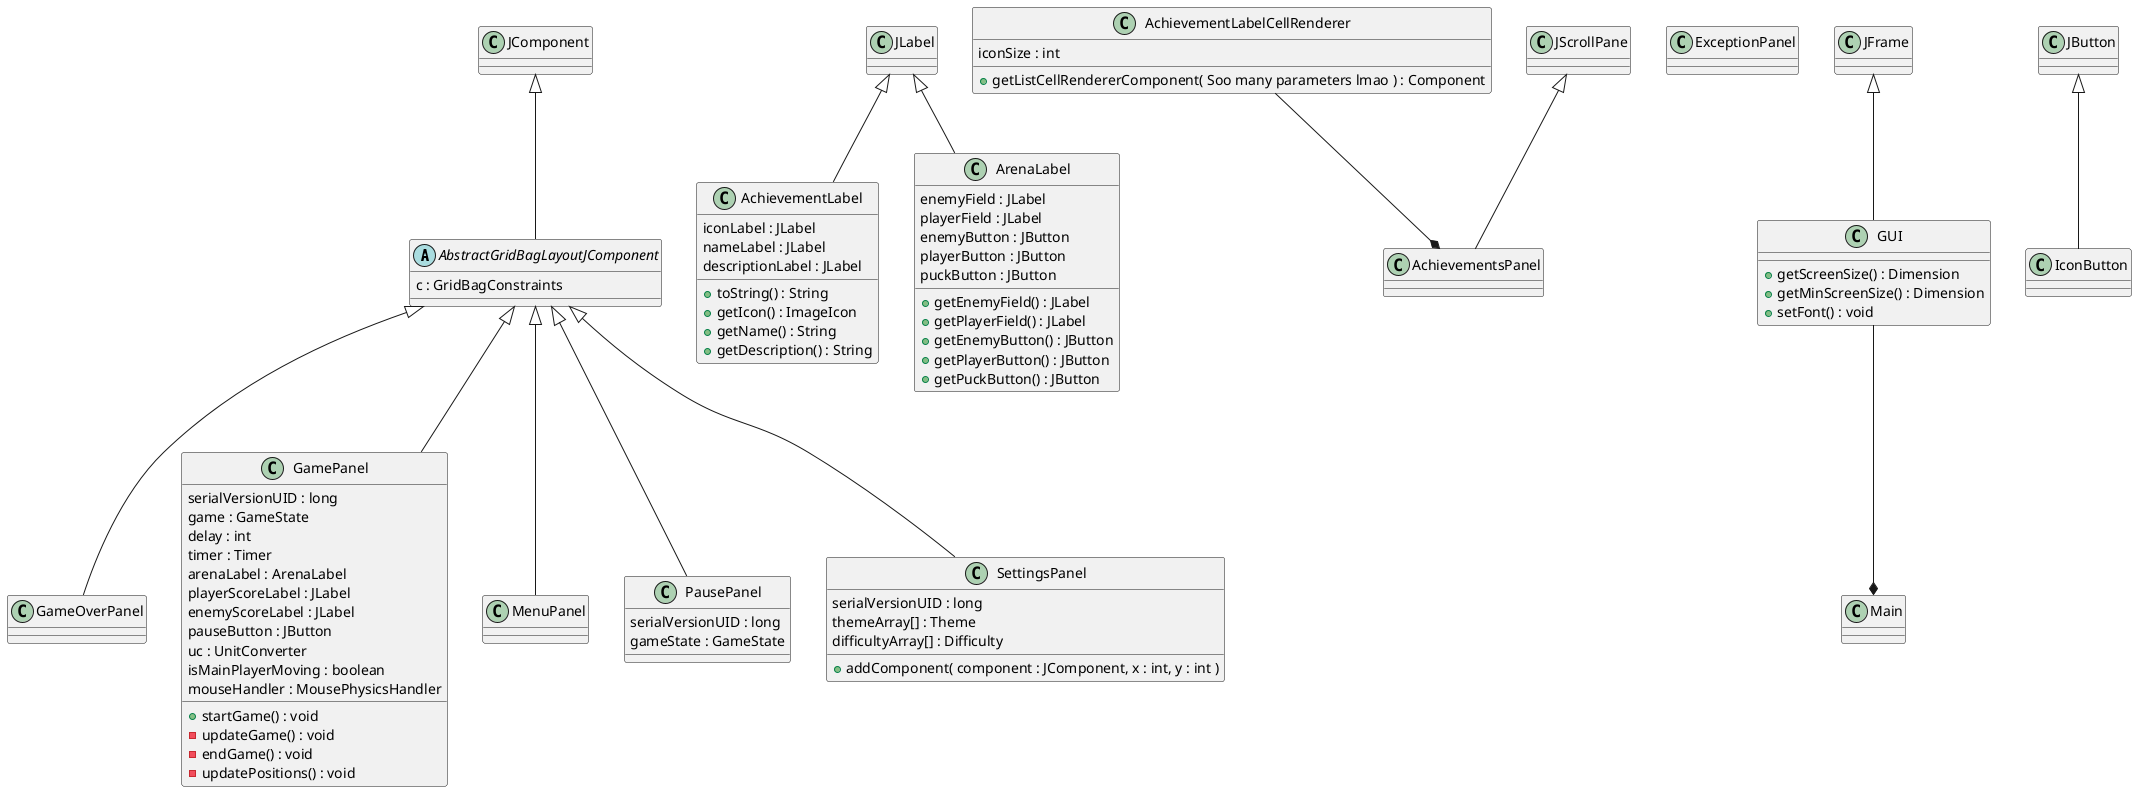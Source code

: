 @startuml All-GUI

abstract class AbstractGridBagLayoutJComponent {
    c : GridBagConstraints
}

class AchievementLabel {
    iconLabel : JLabel
    nameLabel : JLabel
    descriptionLabel : JLabel

    + toString() : String
    + getIcon() : ImageIcon
    + getName() : String
    + getDescription() : String
}

class AchievementsPanel {
}

class AchievementLabelCellRenderer {
    iconSize : int
    
    + getListCellRendererComponent( Soo many parameters lmao ) : Component
}

class ArenaLabel {
    enemyField : JLabel
    playerField : JLabel
    enemyButton : JButton
    playerButton : JButton
    puckButton : JButton

    + getEnemyField() : JLabel
    + getPlayerField() : JLabel
    + getEnemyButton() : JButton
    + getPlayerButton() : JButton
    + getPuckButton() : JButton
}

class ExceptionPanel {
}

class GameOverPanel {
}

class GamePanel {
    serialVersionUID : long
    game : GameState
    delay : int
    timer : Timer
    arenaLabel : ArenaLabel
    playerScoreLabel : JLabel
    enemyScoreLabel : JLabel
    pauseButton : JButton
    uc : UnitConverter
    isMainPlayerMoving : boolean
    mouseHandler : MousePhysicsHandler

    + startGame() : void
    - updateGame() : void
    - endGame() : void
    - updatePositions() : void
}

class GUI {
    + getScreenSize() : Dimension
    + getMinScreenSize() : Dimension
    + setFont() : void
}

class IconButton {
}

class Main {
}

class MenuPanel {
}

class PausePanel {
    serialVersionUID : long
    gameState : GameState
}

class SettingsPanel {
    serialVersionUID : long
    themeArray[] : Theme
    difficultyArray[] : Difficulty

    + addComponent( component : JComponent, x : int, y : int )
}

abstract class AbstractGridBagLayoutJComponent extends JComponent
class AchievementLabel extends JLabel
class AchievementsPanel extends JScrollPane
AchievementLabelCellRenderer --* AchievementsPanel
class ArenaLabel extends JLabel
class GameOverPanel extends AbstractGridBagLayoutJComponent
class GamePanel extends AbstractGridBagLayoutJComponent
class GUI extends JFrame
class IconButton extends JButton
GUI --* Main
class MenuPanel extends AbstractGridBagLayoutJComponent
class PausePanel extends AbstractGridBagLayoutJComponent
class SettingsPanel extends AbstractGridBagLayoutJComponent

@enduml

@startuml All-Logics-interfaces

interface Achievement {
    + getIcon() : ImageIcon
    + getName() : String
    + getDescr() : String
    + getCondition() : Predicate<GameState>
    + isUnlocked( gameState : GameState ) : boolean
}

interface AchievementLogics {
    + addAchievement( achievement : Achievement ) : void
    + addAchievements( achievements : List<Achievement> ) : void
    + getAchievements() : List<Achievement>
}

interface AchievementLogicsFactory {
    + baseAchievements() : AchievementLogics
    + fromList( achievements : List<Achievement> ) ; AchievementLogics
}

interface Arena {
}

interface EnemyPlayer {
    + setNextMove( gameState : GameState ) : void
    + getDifficulty() : Difficulty
}

interface GameObject {
    + update() : void
}

interface GameObjectWithPhysics {
    + getStartingPosition() : Vec2
}

interface GameState {
    savePath : Path

    + getArena() : Arena
    + getMainPlayer() : MainPlayer
    + getEnemyPlayer() : EnemyPlayer
    + getWinner() : Optional<Player>
    + isGameOver() : boolean
    + getPuck() : Puck
    + getMaxScore() : Integer
    + save() : void
    + load( game : GameState ) : void
}

interface MainPlayer {
}

interface Player {
    + getName() : String
    + getScore() : Integer
    + setScore( score : Integer ) : void
    + scorePoint() : void
}

interface Puck {
    + center( arena : Arena ) : void
    + moveToPlayer( arena : Arena, player : Player ) : void
}

interface Arena extends GameObjectWithPhysics
interface Arena extends ArenaBody
interface EnemyPlayer extends Player
interface GameObject extends Serializable
interface GameObjectWithPhysics extends GameObject
interface GameObjectWithPhysics extends RigidBody
interface GameState extends GameObject
interface MainPlayer extends Player
interface Player extends GameObjectWithPhysics
interface Player extends PlayerBody
interface Puck extends GameObjectWithPhysics
interface Puck extends PuckBody

/'
From here start the physics interfaces
'/

interface ArenaBody {
    + getWidth() : float
    + getHeight() : float
    + getGoalWidth() : float
}

interface Physics2D {
    + update() : void
    + getWorld() : World
    + addRigidBody( rigidBody : RigidBody ) : void
    + resetWorld() : void
    + deleteAllBodies() : void
}

interface PlayerBody {
    + getRadius() : float
}

interface PuckBody {
    + getNextPos() : Vec2
    + getRadius() : float
}

interface RigidBody {
    + getBody() : Body
    + getPosition() : Vec2
    + setPosition( pos : Vec2 ) : void
    + resetBodyPos() : void
}

interface ArenaBody extends RigidBody
interface PlayerBody extends RigidBody
interface PuckBody extends RigidBody

@enduml

@startuml All-Logics

interface Achievement {
    + getIcon() : ImageIcon
    + getName() : String
    + getDescr() : String
    + getCondition() : Predicate<GameState>
    + isUnlocked( gameState : GameState ) : boolean
}

interface AchievementLogics {
    + addAchievement( achievement : Achievement ) : void
    + addAchievements( achievements : List<Achievement> ) : void
    + getAchievements() : List<Achievement>
}

interface AchievementLogicsFactory {
    + baseAchievements() : AchievementLogics
    + fromList( achievements : List<Achievement> ) ; AchievementLogics
}

interface Arena {
}

interface EnemyPlayer {
    + setNextMove( gameState : GameState ) : void
    + getDifficulty() : Difficulty
}

interface GameObject {
    + update() : void
}

interface GameObjectWithPhysics {
    + getStartingPosition() : Vec2
}

interface GameState {
    savePath : Path

    + getArena() : Arena
    + getMainPlayer() : MainPlayer
    + getEnemyPlayer() : EnemyPlayer
    + getWinner() : Optional<Player>
    + isGameOver() : boolean
    + getPuck() : Puck
    + getMaxScore() : Integer
    + save() : void
    + load( game : GameState ) : void
}

interface MainPlayer {
}

interface Player {
    + getName() : String
    + getScore() : Integer
    + setScore( score : Integer ) : void
    + scorePoint() : void
}

interface Puck {
    + center( arena : Arena ) : void
    + moveToPlayer( arena : Arena, player : Player ) : void
}

interface Arena extends GameObjectWithPhysics
interface Arena extends ArenaBody
interface EnemyPlayer extends Player
interface GameObject extends Serializable
interface GameObjectWithPhysics extends GameObject
interface GameObjectWithPhysics extends RigidBody
interface GameState extends GameObject
interface MainPlayer extends Player
interface Player extends GameObjectWithPhysics
interface Player extends PlayerBody
interface Puck extends GameObjectWithPhysics
interface Puck extends PuckBody

/'
From here start the physics interfaces
'/

interface ArenaBody {
    + getWidth() : float
    + getHeight() : float
    + getGoalWidth() : float
}

interface Physics2D {
    + update() : void
    + getWorld() : World
    + addRigidBody( rigidBody : RigidBody ) : void
    + resetWorld() : void
    + deleteAllBodies() : void
}

interface PlayerBody {
    + getRadius() : float
}

interface PuckBody {
    + getNextPos() : Vec2
    + getRadius() : float
}

interface RigidBody {
    + getBody() : Body
    + getPosition() : Vec2
    + setPosition( pos : Vec2 ) : void
    + resetBodyPos() : void
}

interface ArenaBody extends RigidBody
interface PlayerBody extends RigidBody
interface PuckBody extends RigidBody

/'
From here start the classes
'/

abstract class AbstractPlayer {
    body : PlayerBody
    name : String
    radius : float
    startingPosition : Vec2
    score : Integer

    + getName() : String
    + getScore() : Integer
    + setScore( score : Integer ) : void
    + scorePoint() : void
    + getRadius() : float
    + getBody() : Body
    + getPosition() : Vec2
    + setPosition( pos : Vec2 ) : void
    + getStartingPosition() : Vec2
    + resetBodyPos() : void
}

class AchievementImpl {
    icon : ImageIcon
    name : String
    description : String
    condition : Predicate<GameState>

    + getIcon() : ImageIcon
    + getName() : String
    + getDescr() : String
    + getCondition() : Predicate<GameState>
    + isUnlocked( gamestate : GameState ) : boolean
}

class AchievementLogicsFactoryImpl {
    + fromList() : AchievementLogics
}

class AchievementLogicsImpl {
    + addAchievement( achievement : Achievement ) : void
    + addAchievements( achievements : List<Achievement> ) : void
    + getAchievements() : List<Achievement>
}

class ArenaImpl {
    body : ArenaBody
    width : float
    height : float
    goalWidth : float

    + update() : void
    + getWidth() : float
    + getHeight() : float
    + getGoalWidth() : float
    + getBody() : Body
    + getPosition() : Vec2
    + setPosition( pos : Vec2 ) : void
    + getStartingPosition() : Vec2
    + resetBodyPos() : void
}

enum Difficulty {
    DUMB : gameState GameState -> Vec2
    EASY : gameState GameState -> Vec2
    NORMAL : gameState GameState -> Vec2
    movingStrategy : Function<GameState, Vec2>

    + getMovingStrategy() : Function<GameState, Vec2>
}

class EnemyPlayerImpl {
    difficulty : Difficulty
    nextMove : Vec2

    + getDifficulty() : Difficulty
    + setNextMove( gameState : GameState ) : void
    + update() : void
}

class GameStateBuilder {
    gamePhysics : Physics2D
    mainPlayer : MainPlayer
    enemyPlayer : EnemyPlayer
    puck : Puck
    arena : Arena
    maxScore : Integer

    + setPhysics( physics : Physics2D ) : GameStateBuilder
    + setArena( arena : Arena ) : GameStateBuilder
    + setMainPlayer( mainPlayer : MainPlayer ) : GameStateBuilder
    + setEnemyPlayer( enemyPlayer : EnemyPlayer ) : GameStateBuilder
    + setPuck( puck : Puck ) : GameStateBuilder
    + setMaxScore( maxScore : int ) : GameStateBuilder
    + build() : GameState
}

class GameStateImpl {
    gamePhysics : Physics2D
    mainPlayer : MainPlayer
    enemyPlayer : EnemyPlayer
    puck : Puck
    arena : Arena
    maxScore : Integer
    winner : Optional<Player>
    isGameOver : boolean

    + getArena() : Arena
    + getMainPlayer() : MainPlayer
    + getEnemyPlayer() : EnemyPlayer
    + getWinner() : Optional<Player>
    + isGameOver() : boolean
    + getPuck() : Puck
    + getMaxScore() : Integer
    + update() : void
    + updateWinner() : boolean
    + updateScore() : boolean
    + save() : void
    + load( savedGame : GameState ) : void
}

class MainPlayerImpl {
    + update() : void
}

class PuckImpl {
    body : PuckBody
    radius : float
    startingPosition : Vec2

    + update() : void
    + getRadius() : float
    + center( arena : Arena ) : void
    + moveToPlayer( arena : Arena , player : Player ) : void
    + getNextPos() : Vec2
    + getBody() : Body
    + getPosition() : Vec2
    + setPosition( pos : Vec2 ) : void
    + getStartingPosition() : Vec2
    + resetBodyPos() : void
}

class Settings {
    path : Path
    username : String
    theme : Theme
    maxScore : Integer
    difficulty : Difficulty

    + getUsername() : String
    + setUsername( username : String ) : void
    + getTheme() : Theme
    + setTheme( theme : Theme ) : void
    + getMaxScore() : Integer
    + setMaxScore( maxScore : Integer ) : void
    + getDifficulty() : Difficulty
    + setDifficulty( difficulty : Difficulty ) : void
    + load() : Settings
    + save() : void
}

enum Theme {
    DEFAULT
    RED
    GREEN
    BLUE
    BLACK
    color : Color

    + getColor() : Color
}

abstract class AbstractPlayer implements Player
class AchievementImpl implements Achievement
class AchievementLogicsFactoryImpl implements AchievementLogicsFactory
class AchievementLogicsImpl implements AchievementLogics
class ArenaImpl implements Arena
class EnemyPlayerImpl extends AbstractPlayer
class EnemyPlayerImpl implements EnemyPlayer
class GameStateImpl implements GameState
class MainPlayerImpl extends AbstractPlayer
class MainPlayerImpl implements MainPlayer
class PuckImpl implements Puck

/'
From here start the physics classes
'/

class ArenaBodyImpl {
    width : float
    height : float
    goalWidth : float

    + getWidth() : float
    + getHeight() : float
    + getGoalWidth() : float
}

class MousePhysicsHandler {
    MOUSE_ACCELERATION : int
    boundBody : Body

    + update( mousePos : Vec2 )
    + mouseReleased() : void
    + getBoundedBody() : Body
}

class Physics2DImpl {
    gravity : Vec2
    world : World
    rigidBodyList : ArrayList<RigidBody>
    physicsTime : float
    velocityIterations : int
    positionIterations : int

    + update() : void
    + getWorld() : World
    + addRigidBody( rigidBody : RigidBody ) : void 
    + resetWorld() : void
    + deleteAllBodies() : void
}

class PlayerBodyImpl {
    radius : float

    + getRadius() : float
}

class PuckBodyImpl {
    radius : float

    + getNextPos() : Vec2
    + getRadius() : float
}

abstract class RigidBodyImpl {
    bodyType : BodyType
    startPositionDef : Vec2
    linearDampingDef : float
    bodyDef : BodyDef
    body : Body

    + getBody() : Body
    + getPosition() : Vec2
    + setPosition( pos : Vec2 ) : void
    + resetBodyPos() : void
    # configBodyDef() : void
    # resetBodySpeed() : void
    # getBodyType() : BodyType
    # setBodyType( bodyTypeDef : BodyType ) : void
    # getStartPositionDef() : Vec2
    # setStartPositionDef( startPositionDef : Vec2 ) : void
    # getLinearDampingDef() : float
    # setLinearDampingDef( linearDampingDef : float ) : void
    # getBodyDef() : BodyDef
    # setBodyDef( bodyDef : BodyDef ) : void
    # setBody( body : Body ) : void
}

class ArenaBodyImpl extends RigidBodyImpl
class ArenaBodyImpl implements ArenaBody
class Physics2DImpl implements Physics2D
class PlayerBodyImpl extends RigidBodyImpl
class PlayerBodyImpl implements PlayerBody
class PuckBodyImpl extends RigidBodyImpl
class PuckBodyImpl implements PuckBody
abstract class RigidBodyImpl implements RigidBody

@enduml